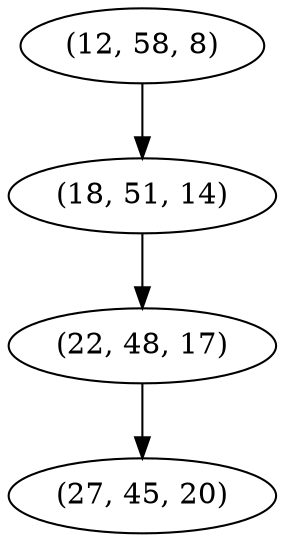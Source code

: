 digraph tree {
    "(12, 58, 8)";
    "(18, 51, 14)";
    "(22, 48, 17)";
    "(27, 45, 20)";
    "(12, 58, 8)" -> "(18, 51, 14)";
    "(18, 51, 14)" -> "(22, 48, 17)";
    "(22, 48, 17)" -> "(27, 45, 20)";
}

